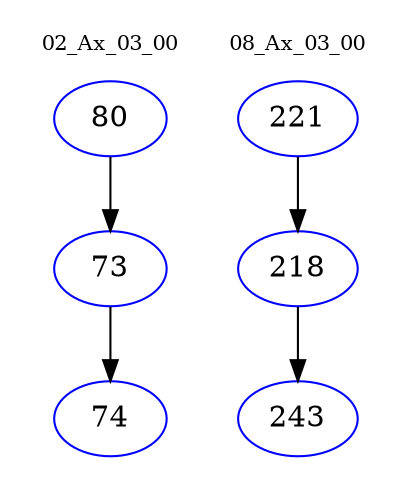 digraph{
subgraph cluster_0 {
color = white
label = "02_Ax_03_00";
fontsize=10;
T0_80 [label="80", color="blue"]
T0_80 -> T0_73 [color="black"]
T0_73 [label="73", color="blue"]
T0_73 -> T0_74 [color="black"]
T0_74 [label="74", color="blue"]
}
subgraph cluster_1 {
color = white
label = "08_Ax_03_00";
fontsize=10;
T1_221 [label="221", color="blue"]
T1_221 -> T1_218 [color="black"]
T1_218 [label="218", color="blue"]
T1_218 -> T1_243 [color="black"]
T1_243 [label="243", color="blue"]
}
}
